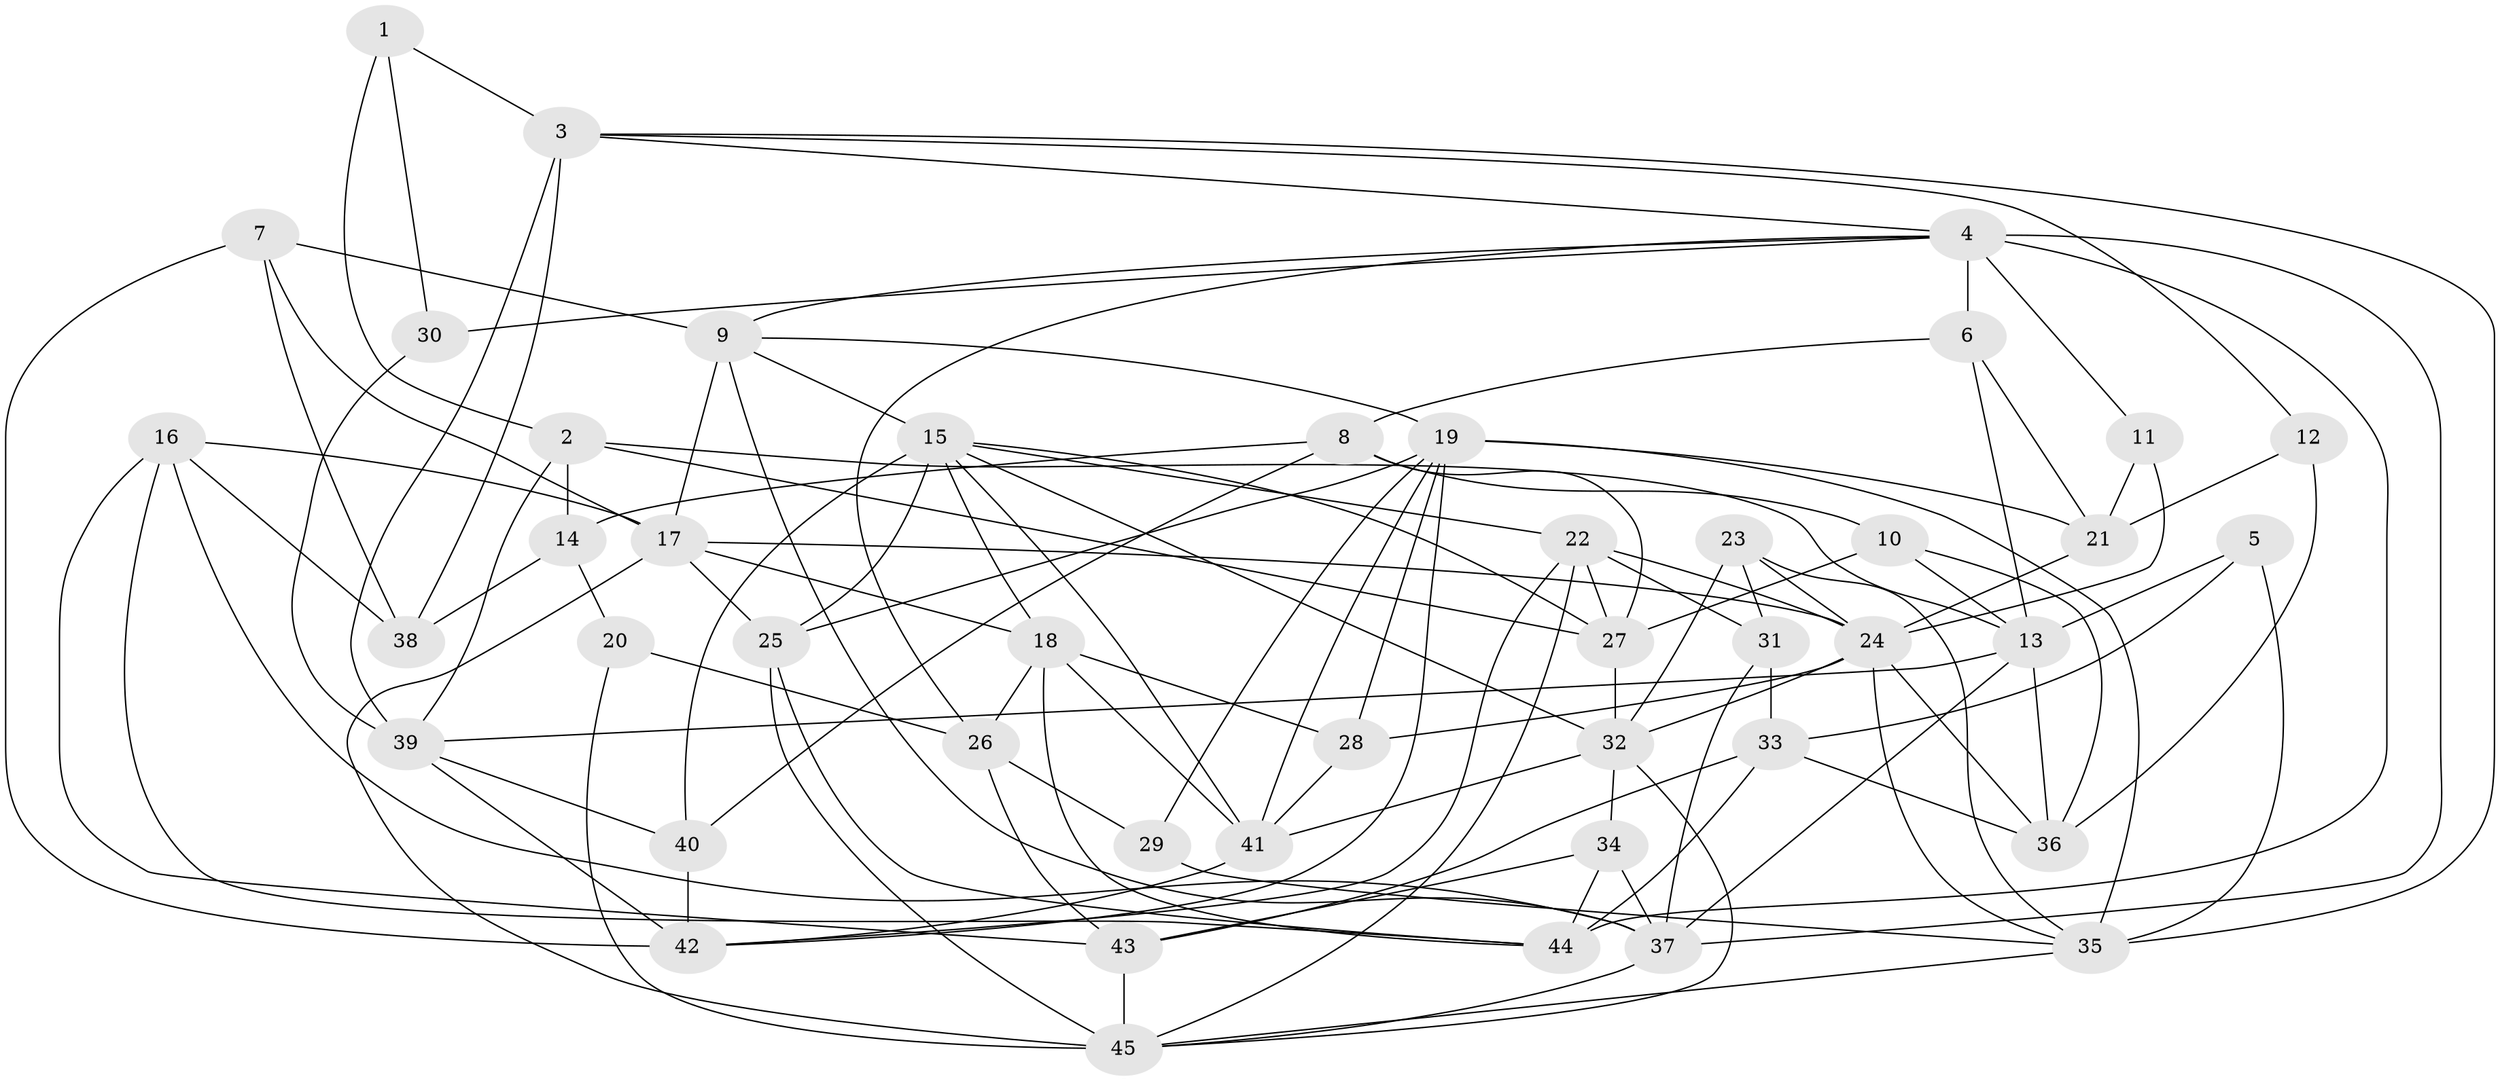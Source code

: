 // original degree distribution, {5: 0.2, 4: 0.34444444444444444, 3: 0.2, 2: 0.14444444444444443, 6: 0.06666666666666667, 7: 0.022222222222222223, 8: 0.022222222222222223}
// Generated by graph-tools (version 1.1) at 2025/02/03/09/25 03:02:06]
// undirected, 45 vertices, 118 edges
graph export_dot {
graph [start="1"]
  node [color=gray90,style=filled];
  1;
  2;
  3;
  4;
  5;
  6;
  7;
  8;
  9;
  10;
  11;
  12;
  13;
  14;
  15;
  16;
  17;
  18;
  19;
  20;
  21;
  22;
  23;
  24;
  25;
  26;
  27;
  28;
  29;
  30;
  31;
  32;
  33;
  34;
  35;
  36;
  37;
  38;
  39;
  40;
  41;
  42;
  43;
  44;
  45;
  1 -- 2 [weight=2.0];
  1 -- 3 [weight=1.0];
  1 -- 30 [weight=1.0];
  2 -- 13 [weight=1.0];
  2 -- 14 [weight=1.0];
  2 -- 27 [weight=1.0];
  2 -- 39 [weight=1.0];
  3 -- 4 [weight=1.0];
  3 -- 12 [weight=1.0];
  3 -- 35 [weight=1.0];
  3 -- 38 [weight=2.0];
  3 -- 39 [weight=1.0];
  4 -- 6 [weight=1.0];
  4 -- 9 [weight=1.0];
  4 -- 11 [weight=1.0];
  4 -- 26 [weight=1.0];
  4 -- 30 [weight=1.0];
  4 -- 37 [weight=2.0];
  4 -- 44 [weight=1.0];
  5 -- 13 [weight=1.0];
  5 -- 33 [weight=1.0];
  5 -- 35 [weight=2.0];
  6 -- 8 [weight=1.0];
  6 -- 13 [weight=1.0];
  6 -- 21 [weight=1.0];
  7 -- 9 [weight=1.0];
  7 -- 17 [weight=1.0];
  7 -- 38 [weight=1.0];
  7 -- 42 [weight=1.0];
  8 -- 10 [weight=1.0];
  8 -- 14 [weight=1.0];
  8 -- 27 [weight=1.0];
  8 -- 40 [weight=1.0];
  9 -- 15 [weight=1.0];
  9 -- 17 [weight=1.0];
  9 -- 19 [weight=1.0];
  9 -- 37 [weight=1.0];
  10 -- 13 [weight=1.0];
  10 -- 27 [weight=1.0];
  10 -- 36 [weight=1.0];
  11 -- 21 [weight=1.0];
  11 -- 24 [weight=2.0];
  12 -- 21 [weight=1.0];
  12 -- 36 [weight=1.0];
  13 -- 36 [weight=1.0];
  13 -- 37 [weight=1.0];
  13 -- 39 [weight=1.0];
  14 -- 20 [weight=1.0];
  14 -- 38 [weight=1.0];
  15 -- 18 [weight=1.0];
  15 -- 22 [weight=1.0];
  15 -- 25 [weight=2.0];
  15 -- 27 [weight=1.0];
  15 -- 32 [weight=1.0];
  15 -- 40 [weight=2.0];
  15 -- 41 [weight=1.0];
  16 -- 17 [weight=2.0];
  16 -- 37 [weight=1.0];
  16 -- 38 [weight=2.0];
  16 -- 43 [weight=1.0];
  16 -- 44 [weight=1.0];
  17 -- 18 [weight=1.0];
  17 -- 24 [weight=1.0];
  17 -- 25 [weight=1.0];
  17 -- 45 [weight=1.0];
  18 -- 26 [weight=1.0];
  18 -- 28 [weight=1.0];
  18 -- 41 [weight=1.0];
  18 -- 44 [weight=1.0];
  19 -- 21 [weight=1.0];
  19 -- 25 [weight=1.0];
  19 -- 28 [weight=1.0];
  19 -- 29 [weight=1.0];
  19 -- 35 [weight=1.0];
  19 -- 41 [weight=1.0];
  19 -- 42 [weight=1.0];
  20 -- 26 [weight=1.0];
  20 -- 45 [weight=2.0];
  21 -- 24 [weight=1.0];
  22 -- 24 [weight=1.0];
  22 -- 27 [weight=1.0];
  22 -- 31 [weight=1.0];
  22 -- 42 [weight=1.0];
  22 -- 45 [weight=1.0];
  23 -- 24 [weight=3.0];
  23 -- 31 [weight=1.0];
  23 -- 32 [weight=1.0];
  23 -- 35 [weight=1.0];
  24 -- 28 [weight=1.0];
  24 -- 32 [weight=1.0];
  24 -- 35 [weight=1.0];
  24 -- 36 [weight=1.0];
  25 -- 44 [weight=1.0];
  25 -- 45 [weight=1.0];
  26 -- 29 [weight=1.0];
  26 -- 43 [weight=1.0];
  27 -- 32 [weight=1.0];
  28 -- 41 [weight=1.0];
  29 -- 35 [weight=1.0];
  30 -- 39 [weight=1.0];
  31 -- 33 [weight=1.0];
  31 -- 37 [weight=1.0];
  32 -- 34 [weight=1.0];
  32 -- 41 [weight=1.0];
  32 -- 45 [weight=1.0];
  33 -- 36 [weight=2.0];
  33 -- 43 [weight=1.0];
  33 -- 44 [weight=1.0];
  34 -- 37 [weight=1.0];
  34 -- 43 [weight=1.0];
  34 -- 44 [weight=1.0];
  35 -- 45 [weight=1.0];
  37 -- 45 [weight=1.0];
  39 -- 40 [weight=1.0];
  39 -- 42 [weight=1.0];
  40 -- 42 [weight=1.0];
  41 -- 42 [weight=2.0];
  43 -- 45 [weight=1.0];
}
